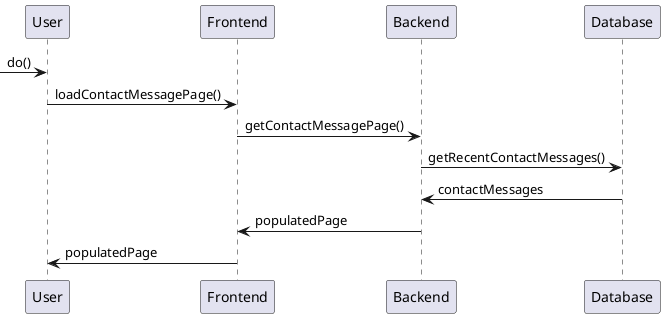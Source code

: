 @startuml View Contact Messages

-> User: do()

User -> Frontend: loadContactMessagePage()

Frontend -> Backend: getContactMessagePage()

Backend -> Database: getRecentContactMessages()

Database -> Backend: contactMessages

Backend -> Frontend: populatedPage

Frontend -> User: populatedPage

@enduml